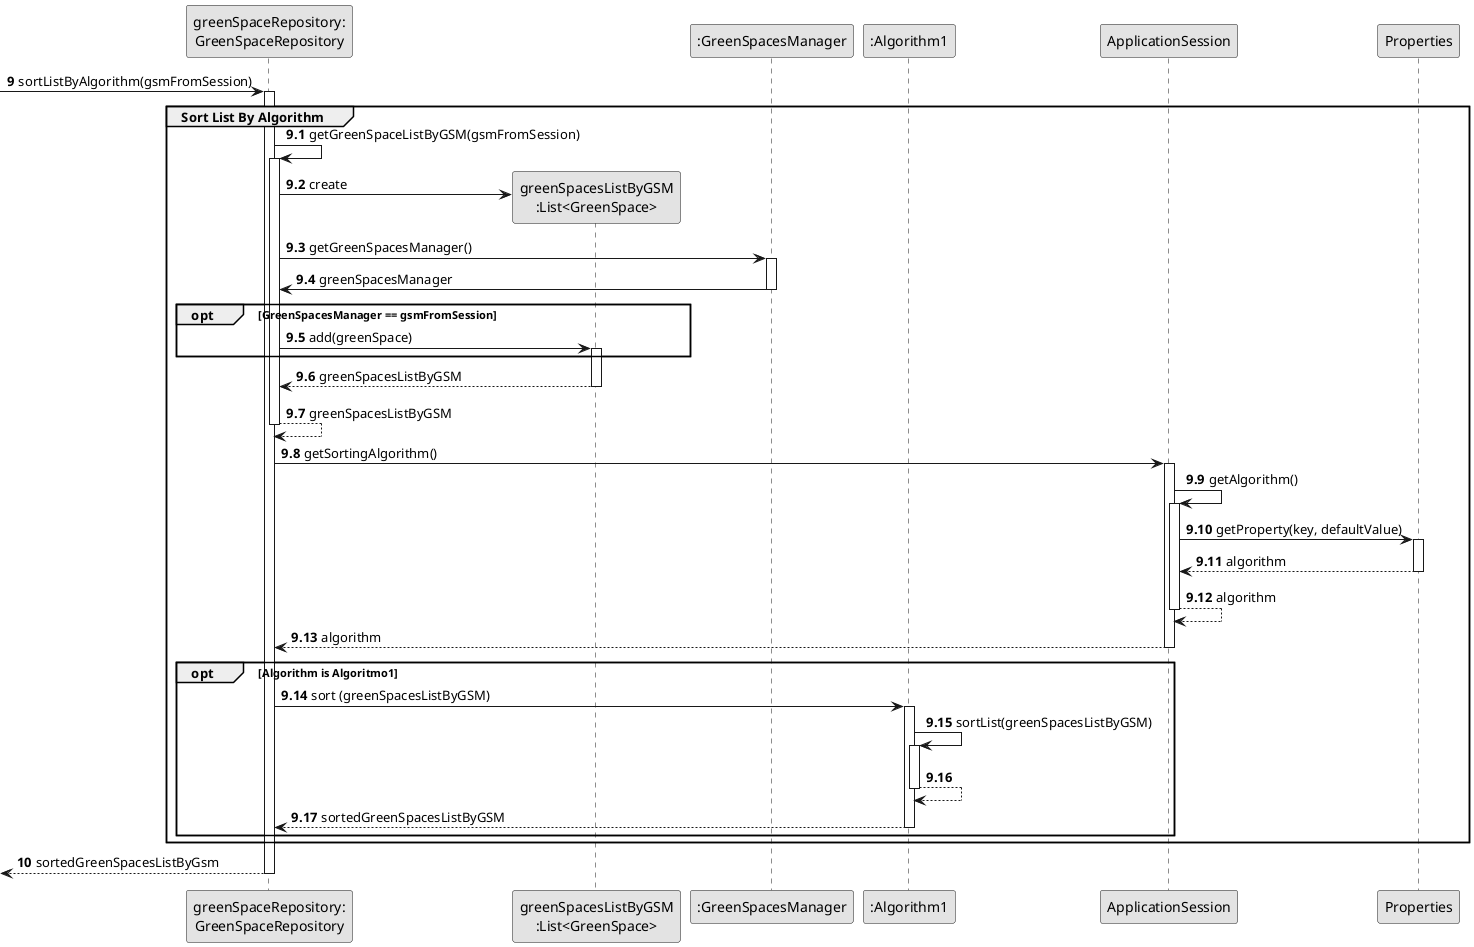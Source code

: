 @startuml
skinparam monochrome true
skinparam packageStyle rectangle
skinparam shadowing false

autonumber

'hide footbox

participant "greenSpaceRepository:\nGreenSpaceRepository" as greenSpaceRepository
participant "greenSpacesListByGSM\n:List<GreenSpace>" as greenSpacesListByGSM
participant ":GreenSpacesManager" as GreenSpacesManager
participant ":Algorithm1" as algorithm

autonumber 9

 -> greenSpaceRepository : sortListByAlgorithm(gsmFromSession)
autonumber 9.1
activate greenSpaceRepository
    group Sort List By Algorithm

        greenSpaceRepository -> greenSpaceRepository: getGreenSpaceListByGSM(gsmFromSession)
            activate greenSpaceRepository


        greenSpaceRepository -> greenSpacesListByGSM**: create

            greenSpaceRepository -> GreenSpacesManager: getGreenSpacesManager()
            activate GreenSpacesManager

            GreenSpacesManager -> greenSpaceRepository: greenSpacesManager
            deactivate GreenSpacesManager

            opt GreenSpacesManager == gsmFromSession

            greenSpaceRepository -> greenSpacesListByGSM: add(greenSpace)
            activate greenSpacesListByGSM

            end loop

            greenSpacesListByGSM --> greenSpaceRepository: greenSpacesListByGSM
            deactivate greenSpacesListByGSM

            greenSpaceRepository --> greenSpaceRepository: greenSpacesListByGSM
            deactivate greenSpaceRepository

        greenSpaceRepository -> ApplicationSession: getSortingAlgorithm()
            activate ApplicationSession

            ApplicationSession -> ApplicationSession: getAlgorithm()
            activate ApplicationSession

            ApplicationSession -> Properties: getProperty(key, defaultValue)
            activate Properties

            Properties --> ApplicationSession: algorithm
            deactivate Properties

            ApplicationSession --> ApplicationSession: algorithm
            deactivate ApplicationSession

            ApplicationSession --> greenSpaceRepository: algorithm
            deactivate ApplicationSession

            opt Algorithm is Algoritmo1

            greenSpaceRepository -> algorithm: sort (greenSpacesListByGSM)
            activate algorithm

            algorithm -> algorithm: sortList(greenSpacesListByGSM)
            activate algorithm

            algorithm --> algorithm
            deactivate algorithm

            algorithm --> greenSpaceRepository: sortedGreenSpacesListByGSM
            deactivate algorithm

            end

    end
    autonumber 10
    <-- greenSpaceRepository  : sortedGreenSpacesListByGsm
deactivate greenSpaceRepository

@enduml